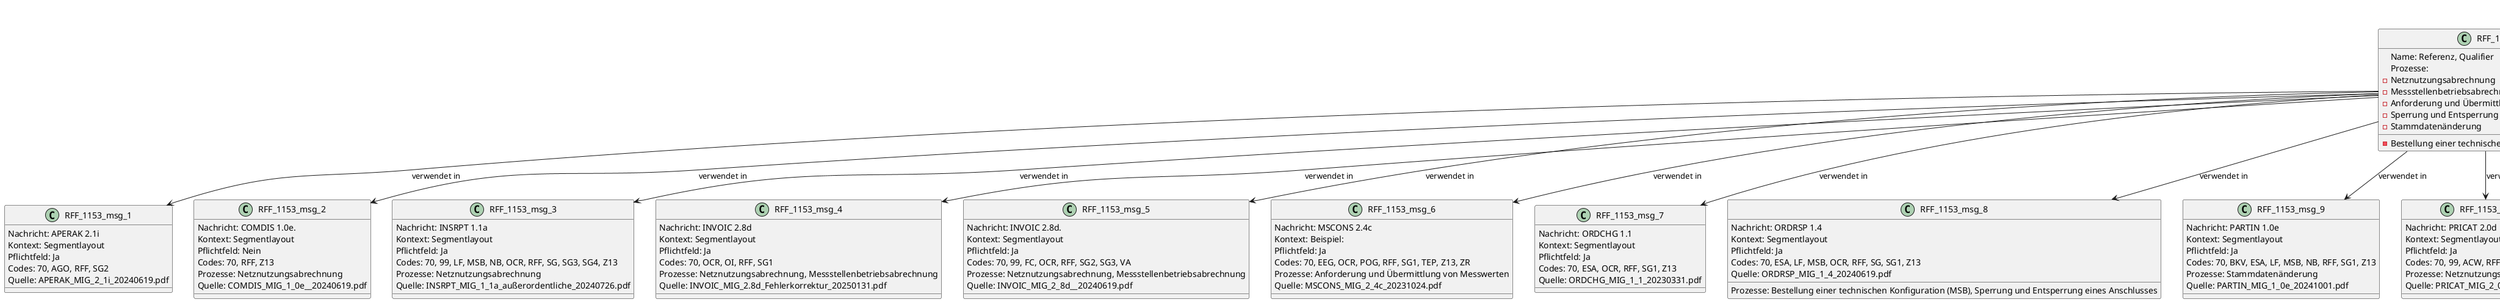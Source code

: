 @startuml
title Datenatlas – RFF:1153
class RFF_1153 {
  Name: Referenz, Qualifier
  Prozesse:
    - Netznutzungsabrechnung
    - Messstellenbetriebsabrechnung
    - Anforderung und Übermittlung von Messwerten
    - Bestellung einer technischen Konfiguration (MSB)
    - Sperrung und Entsperrung eines Anschlusses
    - Stammdatenänderung
}
class RFF_1153_msg_1 {
  Nachricht: APERAK 2.1i
  Kontext: Segmentlayout
  Pflichtfeld: Ja
  Codes: 70, AGO, RFF, SG2
  Quelle: APERAK_MIG_2_1i_20240619.pdf
}
RFF_1153 --> RFF_1153_msg_1 : verwendet in
class RFF_1153_msg_2 {
  Nachricht: COMDIS 1.0e.
  Kontext: Segmentlayout
  Pflichtfeld: Nein
  Codes: 70, RFF, Z13
  Prozesse: Netznutzungsabrechnung
  Quelle: COMDIS_MIG_1_0e__20240619.pdf
}
RFF_1153 --> RFF_1153_msg_2 : verwendet in
class RFF_1153_msg_3 {
  Nachricht: INSRPT 1.1a
  Kontext: Segmentlayout
  Pflichtfeld: Ja
  Codes: 70, 99, LF, MSB, NB, OCR, RFF, SG, SG3, SG4, Z13
  Prozesse: Netznutzungsabrechnung
  Quelle: INSRPT_MIG_1_1a_außerordentliche_20240726.pdf
}
RFF_1153 --> RFF_1153_msg_3 : verwendet in
class RFF_1153_msg_4 {
  Nachricht: INVOIC 2.8d
  Kontext: Segmentlayout
  Pflichtfeld: Ja
  Codes: 70, OCR, OI, RFF, SG1
  Prozesse: Netznutzungsabrechnung, Messstellenbetriebsabrechnung
  Quelle: INVOIC_MIG_2.8d_Fehlerkorrektur_20250131.pdf
}
RFF_1153 --> RFF_1153_msg_4 : verwendet in
class RFF_1153_msg_5 {
  Nachricht: INVOIC 2.8d.
  Kontext: Segmentlayout
  Pflichtfeld: Ja
  Codes: 70, 99, FC, OCR, RFF, SG2, SG3, VA
  Prozesse: Netznutzungsabrechnung, Messstellenbetriebsabrechnung
  Quelle: INVOIC_MIG_2_8d__20240619.pdf
}
RFF_1153 --> RFF_1153_msg_5 : verwendet in
class RFF_1153_msg_6 {
  Nachricht: MSCONS 2.4c
  Kontext: Beispiel:
  Pflichtfeld: Ja
  Codes: 70, EEG, OCR, POG, RFF, SG1, TEP, Z13, ZR
  Prozesse: Anforderung und Übermittlung von Messwerten
  Quelle: MSCONS_MIG_2_4c_20231024.pdf
}
RFF_1153 --> RFF_1153_msg_6 : verwendet in
class RFF_1153_msg_7 {
  Nachricht: ORDCHG 1.1
  Kontext: Segmentlayout
  Pflichtfeld: Ja
  Codes: 70, ESA, OCR, RFF, SG1, Z13
  Quelle: ORDCHG_MIG_1_1_20230331.pdf
}
RFF_1153 --> RFF_1153_msg_7 : verwendet in
class RFF_1153_msg_8 {
  Nachricht: ORDRSP 1.4
  Kontext: Segmentlayout
  Pflichtfeld: Ja
  Codes: 70, ESA, LF, MSB, OCR, RFF, SG, SG1, Z13
  Prozesse: Bestellung einer technischen Konfiguration (MSB), Sperrung und Entsperrung eines Anschlusses
  Quelle: ORDRSP_MIG_1_4_20240619.pdf
}
RFF_1153 --> RFF_1153_msg_8 : verwendet in
class RFF_1153_msg_9 {
  Nachricht: PARTIN 1.0e
  Kontext: Segmentlayout
  Pflichtfeld: Ja
  Codes: 70, BKV, ESA, LF, MSB, NB, RFF, SG1, Z13
  Prozesse: Stammdatenänderung
  Quelle: PARTIN_MIG_1_0e_20241001.pdf
}
RFF_1153 --> RFF_1153_msg_9 : verwendet in
class RFF_1153_msg_10 {
  Nachricht: PRICAT 2.0d
  Kontext: Segmentlayout
  Pflichtfeld: Ja
  Codes: 70, 99, ACW, RFF, SG1
  Prozesse: Netznutzungsabrechnung
  Quelle: PRICAT_MIG_2_0d_20240619.pdf
}
RFF_1153 --> RFF_1153_msg_10 : verwendet in
class RFF_1153_msg_11 {
  Nachricht: QUOTES 1.3a
  Kontext: Segmentlayout
  Pflichtfeld: Ja
  Codes: 70, AAV, OCR, RFF, SG1
  Prozesse: Bestellung einer technischen Konfiguration (MSB), Sperrung und Entsperrung eines Anschlusses
  Quelle: QUOTES_MIG_1_3a_Fehlerkorrektur_20241213.pdf
}
RFF_1153 --> RFF_1153_msg_11 : verwendet in
class RFF_1153_msg_12 {
  Nachricht: REMADV 2.9c
  Kontext: Segmentlayout
  Pflichtfeld: Nein
  Codes: 10, 24, 35, 70, ACW, AFL, RFF, SG, SG5
  Prozesse: Netznutzungsabrechnung
  Quelle: REMADV_MIG_2.9c_20231024.pdf
}
RFF_1153 --> RFF_1153_msg_12 : verwendet in
class RFF_1153_msg_13 {
  Nachricht: REQOTE 1.3b
  Kontext: Segmentlayout
  Pflichtfeld: Ja
  Codes: 70, ESA, LF, MSB, OCR, RFF, SG1, Z13
  Prozesse: Bestellung einer technischen Konfiguration (MSB)
  Quelle: REQOTE_MIG_1_3b_20241001.pdf
}
RFF_1153 --> RFF_1153_msg_13 : verwendet in
class RFF_1153_proc_1 <<process>> {
  Netznutzungsabrechnung
  Gesetze: StromNEV, StromNZV
  Zusammenfassung: Wie funktioniert die Netznutzungsabrechnung zwischen Netzbetreiber und Lieferant?
}
RFF_1153 ..> RFF_1153_proc_1 : eingebettet in
class RFF_1153_proc_2 <<process>> {
  Messstellenbetriebsabrechnung
  Gesetze: MsbG
  Zusammenfassung: Beschreibe den Prozess der Abrechnung von Messstellenbetriebsleistungen.
}
RFF_1153 ..> RFF_1153_proc_2 : eingebettet in
class RFF_1153_proc_3 <<process>> {
  Anforderung und Übermittlung von Messwerten
  Gesetze: MsbG
  Zusammenfassung: Wie kann ein Marktpartner (z.B.
}
RFF_1153 ..> RFF_1153_proc_3 : eingebettet in
class RFF_1153_proc_4 <<process>> {
  Bestellung einer technischen Konfiguration (MSB)
  Gesetze: MsbG, EnWG
  Zusammenfassung: Erläutere den Prozess zur Bestellung einer spezifischen technischen Konfiguration bei einem Messstellenbetreiber, beispielsweise für ein intelligentes Messsystem.
}
RFF_1153 ..> RFF_1153_proc_4 : eingebettet in
class RFF_1153_proc_5 <<process>> {
  Sperrung und Entsperrung eines Anschlusses
  Gesetze: StromGVV
  Zusammenfassung: Beschreibe den End-to-End-Prozess für die Sperrung und Wiederherstellung eines Netzanschlusses.
}
RFF_1153 ..> RFF_1153_proc_5 : eingebettet in
class RFF_1153_proc_6 <<process>> {
  Stammdatenänderung
  Zusammenfassung: Wie wird eine Stammdatenänderung an einer Marktlokation, wie z.B.
}
RFF_1153 ..> RFF_1153_proc_6 : eingebettet in
@enduml